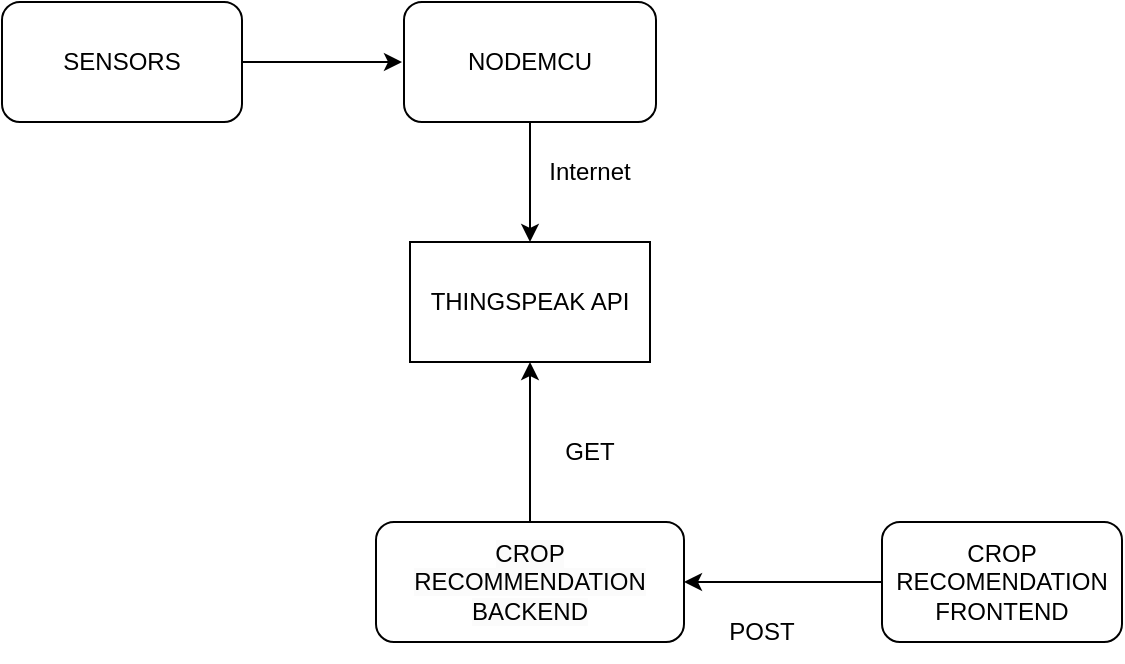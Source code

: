 <mxfile version="22.1.21" type="github">
  <diagram name="Page-1" id="NGuUZZfhRE70FNxk_y0f">
    <mxGraphModel dx="1050" dy="689" grid="1" gridSize="10" guides="1" tooltips="1" connect="1" arrows="1" fold="1" page="1" pageScale="1" pageWidth="827" pageHeight="1169" math="0" shadow="0">
      <root>
        <mxCell id="0" />
        <mxCell id="1" parent="0" />
        <mxCell id="WeL-BF-_np773IkRgoTs-2" style="edgeStyle=orthogonalEdgeStyle;rounded=0;orthogonalLoop=1;jettySize=auto;html=1;exitX=1;exitY=0.5;exitDx=0;exitDy=0;" edge="1" parent="1" source="WeL-BF-_np773IkRgoTs-1">
          <mxGeometry relative="1" as="geometry">
            <mxPoint x="350" y="210" as="targetPoint" />
          </mxGeometry>
        </mxCell>
        <mxCell id="WeL-BF-_np773IkRgoTs-1" value="SENSORS" style="rounded=1;whiteSpace=wrap;html=1;" vertex="1" parent="1">
          <mxGeometry x="150" y="180" width="120" height="60" as="geometry" />
        </mxCell>
        <mxCell id="WeL-BF-_np773IkRgoTs-19" style="edgeStyle=orthogonalEdgeStyle;rounded=0;orthogonalLoop=1;jettySize=auto;html=1;" edge="1" parent="1" source="WeL-BF-_np773IkRgoTs-3">
          <mxGeometry relative="1" as="geometry">
            <mxPoint x="414" y="300" as="targetPoint" />
          </mxGeometry>
        </mxCell>
        <mxCell id="WeL-BF-_np773IkRgoTs-3" value="NODEMCU" style="rounded=1;whiteSpace=wrap;html=1;" vertex="1" parent="1">
          <mxGeometry x="351" y="180" width="126" height="60" as="geometry" />
        </mxCell>
        <mxCell id="WeL-BF-_np773IkRgoTs-5" value="THINGSPEAK API" style="rounded=0;whiteSpace=wrap;html=1;" vertex="1" parent="1">
          <mxGeometry x="354" y="300" width="120" height="60" as="geometry" />
        </mxCell>
        <mxCell id="WeL-BF-_np773IkRgoTs-20" style="edgeStyle=orthogonalEdgeStyle;rounded=0;orthogonalLoop=1;jettySize=auto;html=1;entryX=1;entryY=0.5;entryDx=0;entryDy=0;" edge="1" parent="1" source="WeL-BF-_np773IkRgoTs-6" target="WeL-BF-_np773IkRgoTs-8">
          <mxGeometry relative="1" as="geometry" />
        </mxCell>
        <mxCell id="WeL-BF-_np773IkRgoTs-6" value="CROP RECOMENDATION FRONTEND" style="rounded=1;whiteSpace=wrap;html=1;" vertex="1" parent="1">
          <mxGeometry x="590" y="440" width="120" height="60" as="geometry" />
        </mxCell>
        <mxCell id="WeL-BF-_np773IkRgoTs-23" style="edgeStyle=orthogonalEdgeStyle;rounded=0;orthogonalLoop=1;jettySize=auto;html=1;entryX=0.5;entryY=1;entryDx=0;entryDy=0;" edge="1" parent="1" source="WeL-BF-_np773IkRgoTs-8" target="WeL-BF-_np773IkRgoTs-5">
          <mxGeometry relative="1" as="geometry" />
        </mxCell>
        <mxCell id="WeL-BF-_np773IkRgoTs-8" value="&lt;span style=&quot;color: rgb(0, 0, 0); font-family: Helvetica; font-size: 12px; font-style: normal; font-variant-ligatures: normal; font-variant-caps: normal; font-weight: 400; letter-spacing: normal; orphans: 2; text-align: center; text-indent: 0px; text-transform: none; widows: 2; word-spacing: 0px; -webkit-text-stroke-width: 0px; background-color: rgb(251, 251, 251); text-decoration-thickness: initial; text-decoration-style: initial; text-decoration-color: initial; float: none; display: inline !important;&quot;&gt;CROP RECOMMENDATION BACKEND&lt;/span&gt;" style="rounded=1;whiteSpace=wrap;html=1;" vertex="1" parent="1">
          <mxGeometry x="337" y="440" width="154" height="60" as="geometry" />
        </mxCell>
        <mxCell id="WeL-BF-_np773IkRgoTs-10" value="POST" style="text;html=1;strokeColor=none;fillColor=none;align=center;verticalAlign=middle;whiteSpace=wrap;rounded=0;" vertex="1" parent="1">
          <mxGeometry x="500" y="480" width="60" height="30" as="geometry" />
        </mxCell>
        <mxCell id="WeL-BF-_np773IkRgoTs-11" value="Internet" style="text;html=1;strokeColor=none;fillColor=none;align=center;verticalAlign=middle;whiteSpace=wrap;rounded=0;" vertex="1" parent="1">
          <mxGeometry x="414" y="250" width="60" height="30" as="geometry" />
        </mxCell>
        <mxCell id="WeL-BF-_np773IkRgoTs-24" value="GET" style="text;html=1;strokeColor=none;fillColor=none;align=center;verticalAlign=middle;whiteSpace=wrap;rounded=0;" vertex="1" parent="1">
          <mxGeometry x="414" y="390" width="60" height="30" as="geometry" />
        </mxCell>
      </root>
    </mxGraphModel>
  </diagram>
</mxfile>
